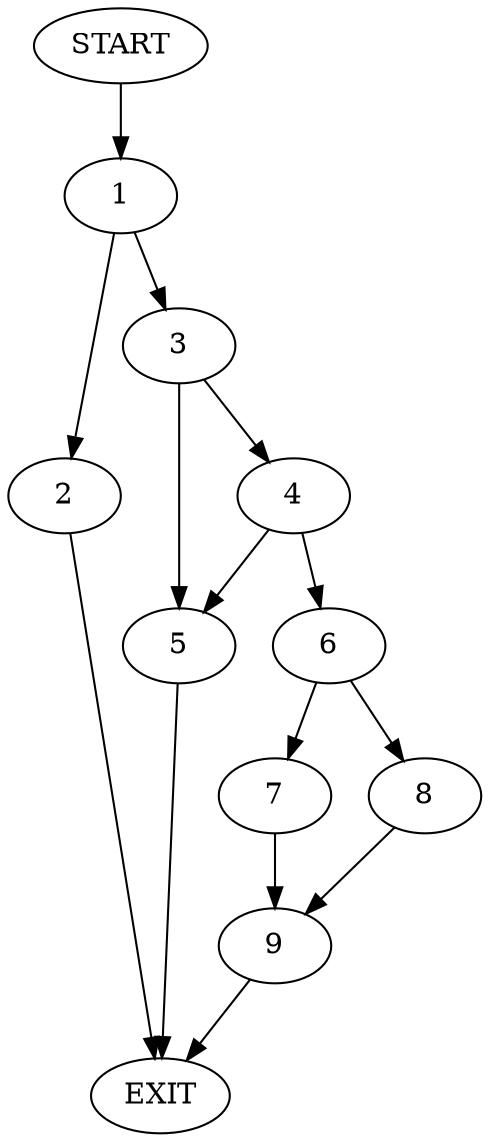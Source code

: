 digraph {
0 [label="START"]
10 [label="EXIT"]
0 -> 1
1 -> 2
1 -> 3
2 -> 10
3 -> 4
3 -> 5
4 -> 6
4 -> 5
5 -> 10
6 -> 7
6 -> 8
8 -> 9
7 -> 9
9 -> 10
}

